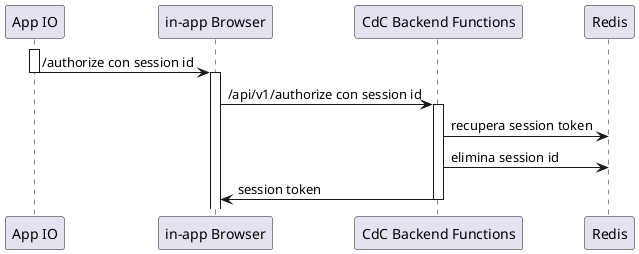 @startuml Sequence FIMS auth
participant "App IO" as io
participant "in-app Browser" as iab
participant "CdC Backend Functions" as be
participant "Redis" as redis

activate io
io -> iab: /authorize con session id
deactivate io
activate iab
iab -> be: /api/v1/authorize con session id
activate be
be -> redis: recupera session token
be -> redis: elimina session id
be -> iab: session token
deactivate be

@enduml